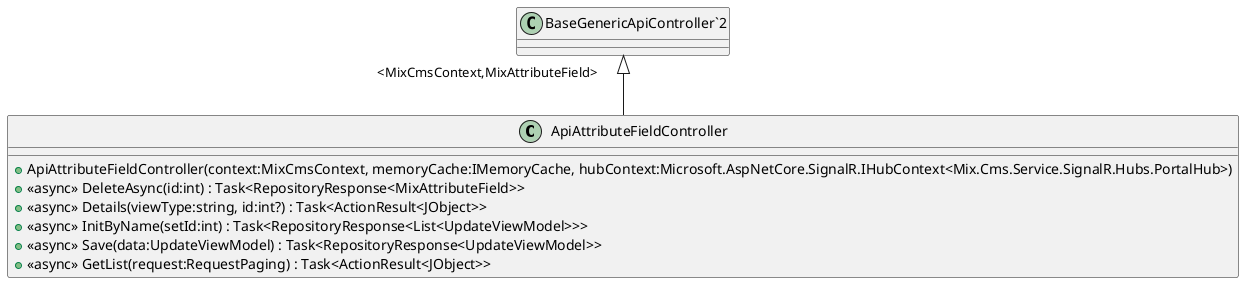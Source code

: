 @startuml
class ApiAttributeFieldController {
    + ApiAttributeFieldController(context:MixCmsContext, memoryCache:IMemoryCache, hubContext:Microsoft.AspNetCore.SignalR.IHubContext<Mix.Cms.Service.SignalR.Hubs.PortalHub>)
    + <<async>> DeleteAsync(id:int) : Task<RepositoryResponse<MixAttributeField>>
    + <<async>> Details(viewType:string, id:int?) : Task<ActionResult<JObject>>
    + <<async>> InitByName(setId:int) : Task<RepositoryResponse<List<UpdateViewModel>>>
    + <<async>> Save(data:UpdateViewModel) : Task<RepositoryResponse<UpdateViewModel>>
    + <<async>> GetList(request:RequestPaging) : Task<ActionResult<JObject>>
}
"BaseGenericApiController`2" "<MixCmsContext,MixAttributeField>" <|-- ApiAttributeFieldController
@enduml
